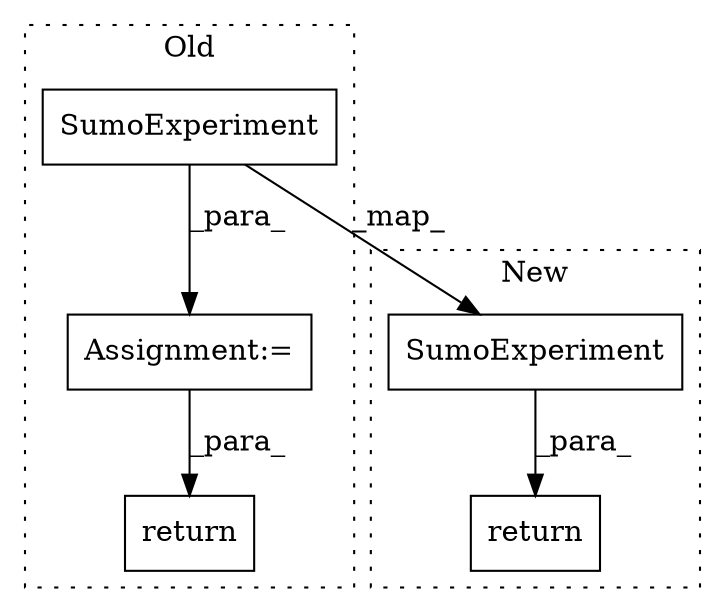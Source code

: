 digraph G {
subgraph cluster0 {
1 [label="SumoExperiment" a="32" s="1807,1834" l="15,1" shape="box"];
3 [label="Assignment:=" a="7" s="1806" l="1" shape="box"];
5 [label="return" a="41" s="1889" l="7" shape="box"];
label = "Old";
style="dotted";
}
subgraph cluster1 {
2 [label="SumoExperiment" a="32" s="1664,1691" l="15,1" shape="box"];
4 [label="return" a="41" s="1657" l="7" shape="box"];
label = "New";
style="dotted";
}
1 -> 2 [label="_map_"];
1 -> 3 [label="_para_"];
2 -> 4 [label="_para_"];
3 -> 5 [label="_para_"];
}